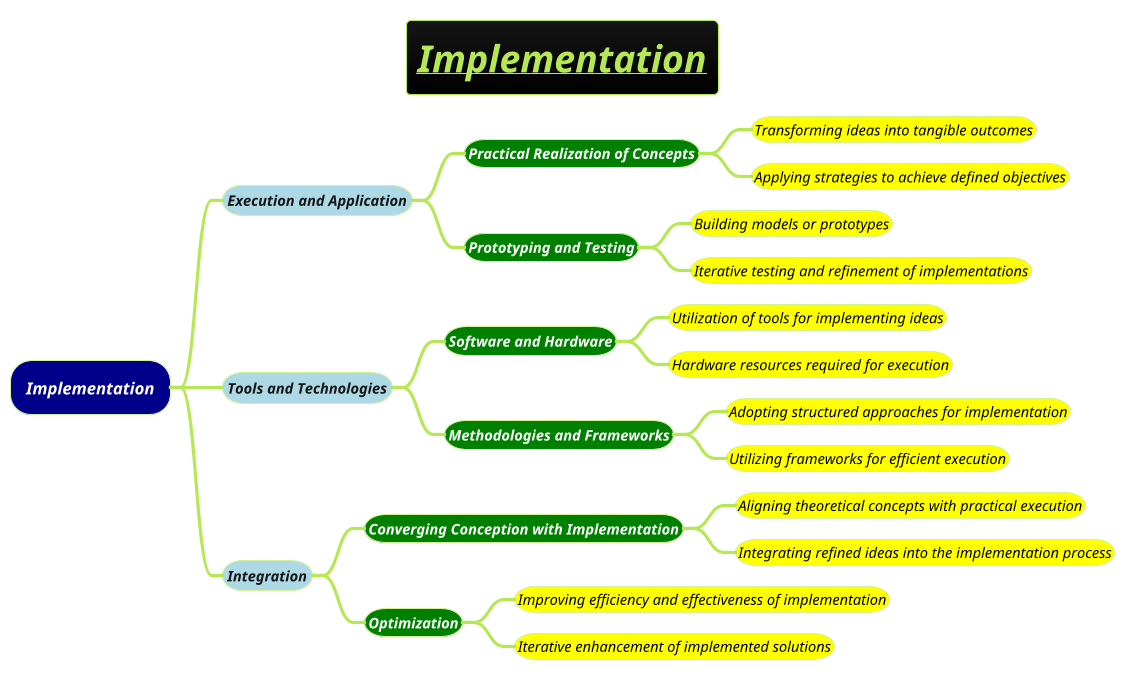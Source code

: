 @startmindmap
title =<i><b><u>Implementation
!theme hacker






*[#darkblue] <i><color:white>Implementation
**[#lightblue] <i><color #blac><size:14>Execution and Application
***[#green] <b><i><color #white><size:14>Practical Realization of Concepts
****[#yellow] <i><color #black><size:14>Transforming ideas into tangible outcomes
****[#yellow] <i><color #black><size:14>Applying strategies to achieve defined objectives
***[#green] <b><i><color #white><size:14>Prototyping and Testing
****[#yellow] <i><color #black><size:14>Building models or prototypes
****[#yellow] <i><color #black><size:14>Iterative testing and refinement of implementations
**[#lightblue] <i><color #blac><size:14>Tools and Technologies
***[#green] <b><i><color #white><size:14>Software and Hardware
****[#yellow] <i><color #black><size:14>Utilization of tools for implementing ideas
****[#yellow] <i><color #black><size:14>Hardware resources required for execution
***[#green] <b><i><color #white><size:14>Methodologies and Frameworks
****[#yellow] <i><color #black><size:14>Adopting structured approaches for implementation
****[#yellow] <i><color #black><size:14>Utilizing frameworks for efficient execution
**[#lightblue] <i><color #blac><size:14>Integration
***[#green] <b><i><color #white><size:14>Converging Conception with Implementation
****[#yellow] <i><color #black><size:14>Aligning theoretical concepts with practical execution
****[#yellow] <i><color #black><size:14>Integrating refined ideas into the implementation process
***[#green] <b><i><color #white><size:14>Optimization
****[#yellow] <i><color #black><size:14>Improving efficiency and effectiveness of implementation
****[#yellow] <i><color #black><size:14>Iterative enhancement of implemented solutions
@endmindmap
